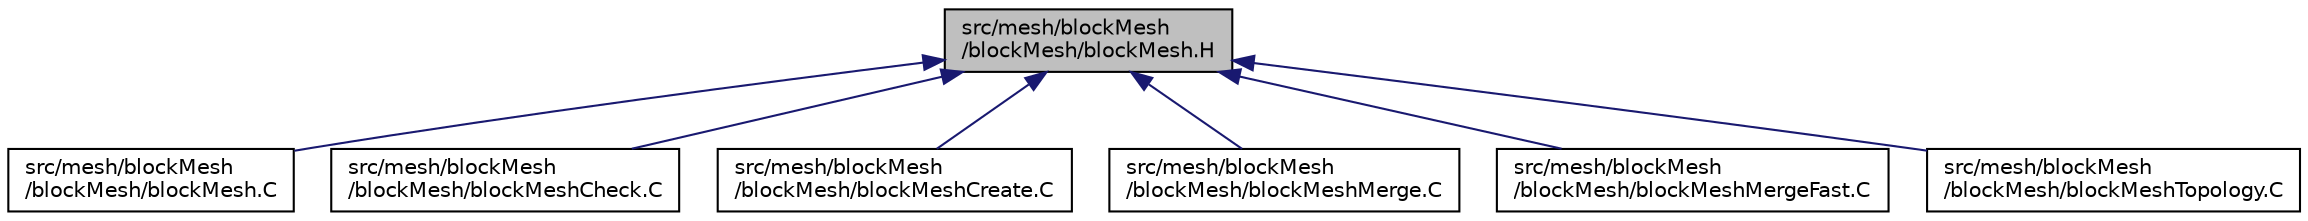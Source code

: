 digraph "src/mesh/blockMesh/blockMesh/blockMesh.H"
{
  bgcolor="transparent";
  edge [fontname="Helvetica",fontsize="10",labelfontname="Helvetica",labelfontsize="10"];
  node [fontname="Helvetica",fontsize="10",shape=record];
  Node1 [label="src/mesh/blockMesh\l/blockMesh/blockMesh.H",height=0.2,width=0.4,color="black", fillcolor="grey75", style="filled", fontcolor="black"];
  Node1 -> Node2 [dir="back",color="midnightblue",fontsize="10",style="solid",fontname="Helvetica"];
  Node2 [label="src/mesh/blockMesh\l/blockMesh/blockMesh.C",height=0.2,width=0.4,color="black",URL="$a07211.html"];
  Node1 -> Node3 [dir="back",color="midnightblue",fontsize="10",style="solid",fontname="Helvetica"];
  Node3 [label="src/mesh/blockMesh\l/blockMesh/blockMeshCheck.C",height=0.2,width=0.4,color="black",URL="$a07213.html"];
  Node1 -> Node4 [dir="back",color="midnightblue",fontsize="10",style="solid",fontname="Helvetica"];
  Node4 [label="src/mesh/blockMesh\l/blockMesh/blockMeshCreate.C",height=0.2,width=0.4,color="black",URL="$a07214.html"];
  Node1 -> Node5 [dir="back",color="midnightblue",fontsize="10",style="solid",fontname="Helvetica"];
  Node5 [label="src/mesh/blockMesh\l/blockMesh/blockMeshMerge.C",height=0.2,width=0.4,color="black",URL="$a07215.html"];
  Node1 -> Node6 [dir="back",color="midnightblue",fontsize="10",style="solid",fontname="Helvetica"];
  Node6 [label="src/mesh/blockMesh\l/blockMesh/blockMeshMergeFast.C",height=0.2,width=0.4,color="black",URL="$a07216.html"];
  Node1 -> Node7 [dir="back",color="midnightblue",fontsize="10",style="solid",fontname="Helvetica"];
  Node7 [label="src/mesh/blockMesh\l/blockMesh/blockMeshTopology.C",height=0.2,width=0.4,color="black",URL="$a07217.html"];
}
